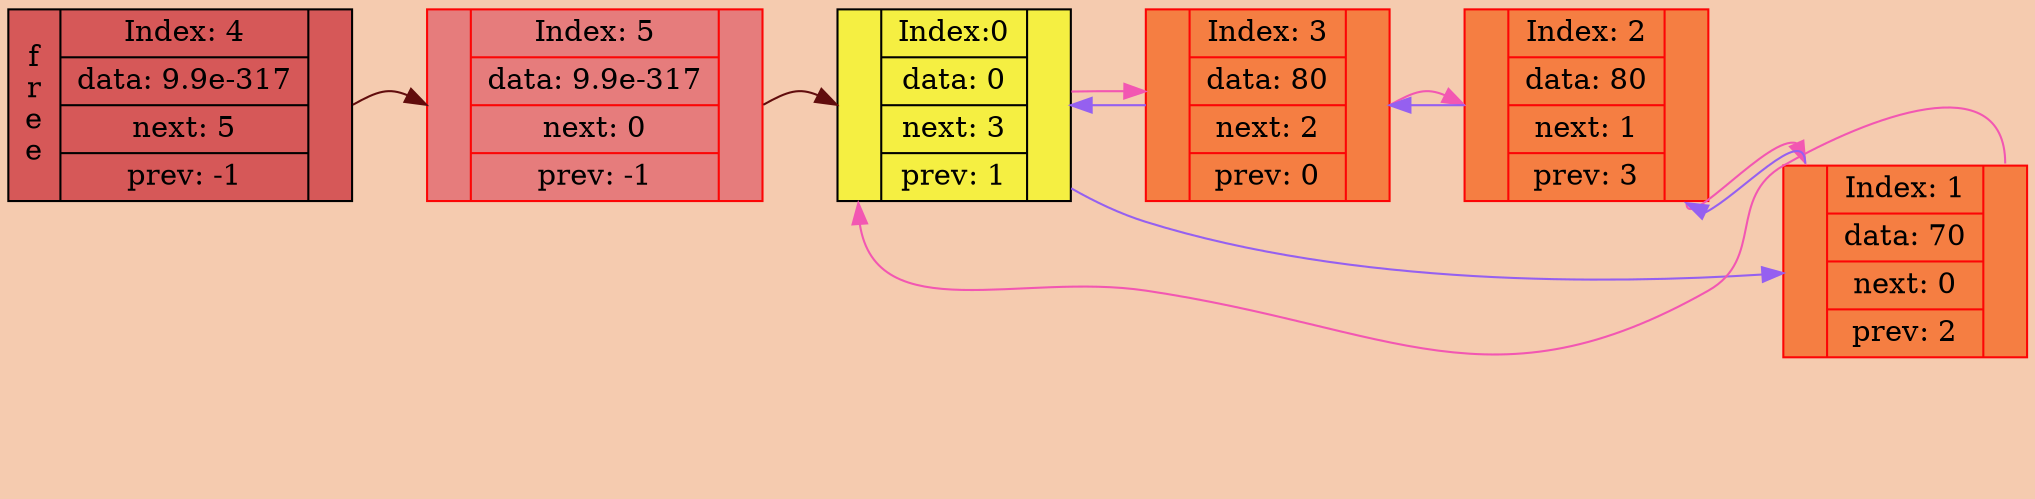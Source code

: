 digraph List{
rankdir=LR;
bgcolor="#f5cbaf"
edge[color="#ff05ff",fontcolor="blue",fontsize=12, splines = none];

node0[color="#000000", fillcolor = "#f5ef42", shape = record, style=filled, label = "{ <prev> | {Index:0 | data: 0 | next: 3 | prev: 1} | <next> }"];
node3[color = "#fc0505", fillcolor = "#f57e42", style=filled, shape = record,  label = "{ <prev> | { Index: 3 | data: 80 | next: 2 | prev: 0 }  | <next> }"];
node2[color = "#fc0505", fillcolor = "#f57e42", style=filled, shape = record,  label = "{ <prev> | { Index: 2 | data: 80 | next: 1 | prev: 3 }  | <next> }"];
node1[color = "#fc0505", fillcolor = "#f57e42", style=filled, shape = record,  label = "{ <prev> | { Index: 1 | data: 70 | next: 0 | prev: 2 }  | <next> }"];
node4[color = "#000000", fillcolor = "#d65858", style=filled,shape = record,  label = "{ <prev> f\nr\ne\ne | { Index: 4 | data: 9.9e-317 | next: 5 | prev: -1 }  | <next> }"];

node5[color = "#fc0505", fillcolor = "#e67c7c", style=filled, shape = record,  label = "{ <prev> | { Index: 5 | data: 9.9e-317 | next: 0 | prev: -1 }  | <next> }"];
node0 -> node3 [weight = 1000, constraint = false, color = "invis"];
node3:next -> node2:prev [weight = 1000, constraint = false, color = "invis"];
node2:next -> node1:prev [weight = 1000, constraint = false, color = "invis"];
node1:next -> node0:prev [weight = 0, constraint = false, color = "invis"];
node4:next -> node5:prev [weight = 1000, constraint = false, color = "invis"];
node5:next -> node0:prev [weight = 0, constraint = false, color = "invis"];
node0 -> node3 [weight = 1000, constraint = true, color = "#f257b2"];
node3:next -> node2:prev [weight = 100, constraint = true, color = "#f257b2"];
node2:next -> node1:prev [weight = 100, constraint = true, color = "#f257b2"];
node1:next -> node0:prev [weight = 0, constraint = true, color = "#f257b2"];
node4:next -> node5:prev [weight = 100, constraint = true, color = "#610c0c"];
node5:next -> node0:prev [weight = 0, constraint = true, color = "#610c0c"];
node0 -> node1 [weight = 500, constraint = true, color = "#9560f0"];
node1:prev -> node2:next [weight = 50, constraint = true, color = "#9560f0"];
node2:prev -> node3:next [weight = 50, constraint = true, color = "#9560f0"];
node3:prev -> node0:next [weight = 0, constraint = true, color = "#9560f0"];

}
